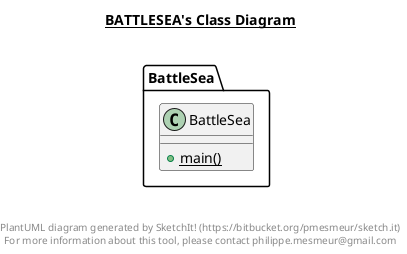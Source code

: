 @startuml

title __BATTLESEA's Class Diagram__\n

  namespace BattleSea {
    class BattleSea.BattleSea {
        {static} + main()
    }
  }
  



right footer


PlantUML diagram generated by SketchIt! (https://bitbucket.org/pmesmeur/sketch.it)
For more information about this tool, please contact philippe.mesmeur@gmail.com
endfooter

@enduml
